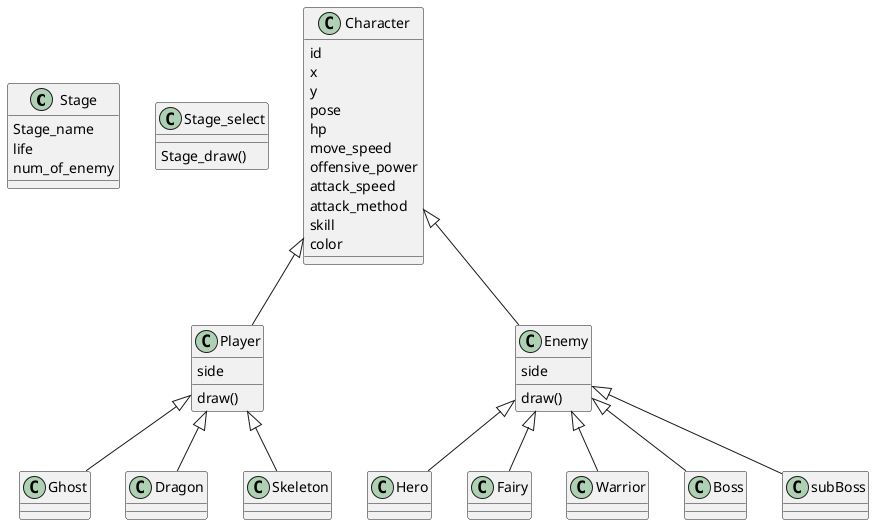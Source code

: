 @startuml
class Stage {
Stage_name
life
num_of_enemy
}

class Stage_select {
Stage_draw()
}

class Character {
    id
    x
    y
    pose
    hp
    move_speed
    offensive_power
    attack_speed
    attack_method
    skill
    color
}

class Player {
    side
    draw()
}

class Ghost {
}
class Dragon {
}
class Skeleton {
}

class Enemy {
    side
    draw()
}

class Hero {
}
class Fairy{
}
class Warrior{
}
class Boss{
}
class subBoss{
}

Character <|-- Player
Player <|-- Ghost
Player <|-- Dragon
Player <|-- Skeleton
Character <|-- Enemy
Enemy <|-- Hero
Enemy <|-- Fairy
Enemy <|-- Warrior
Enemy <|-- Boss
Enemy <|-- subBoss
@enduml